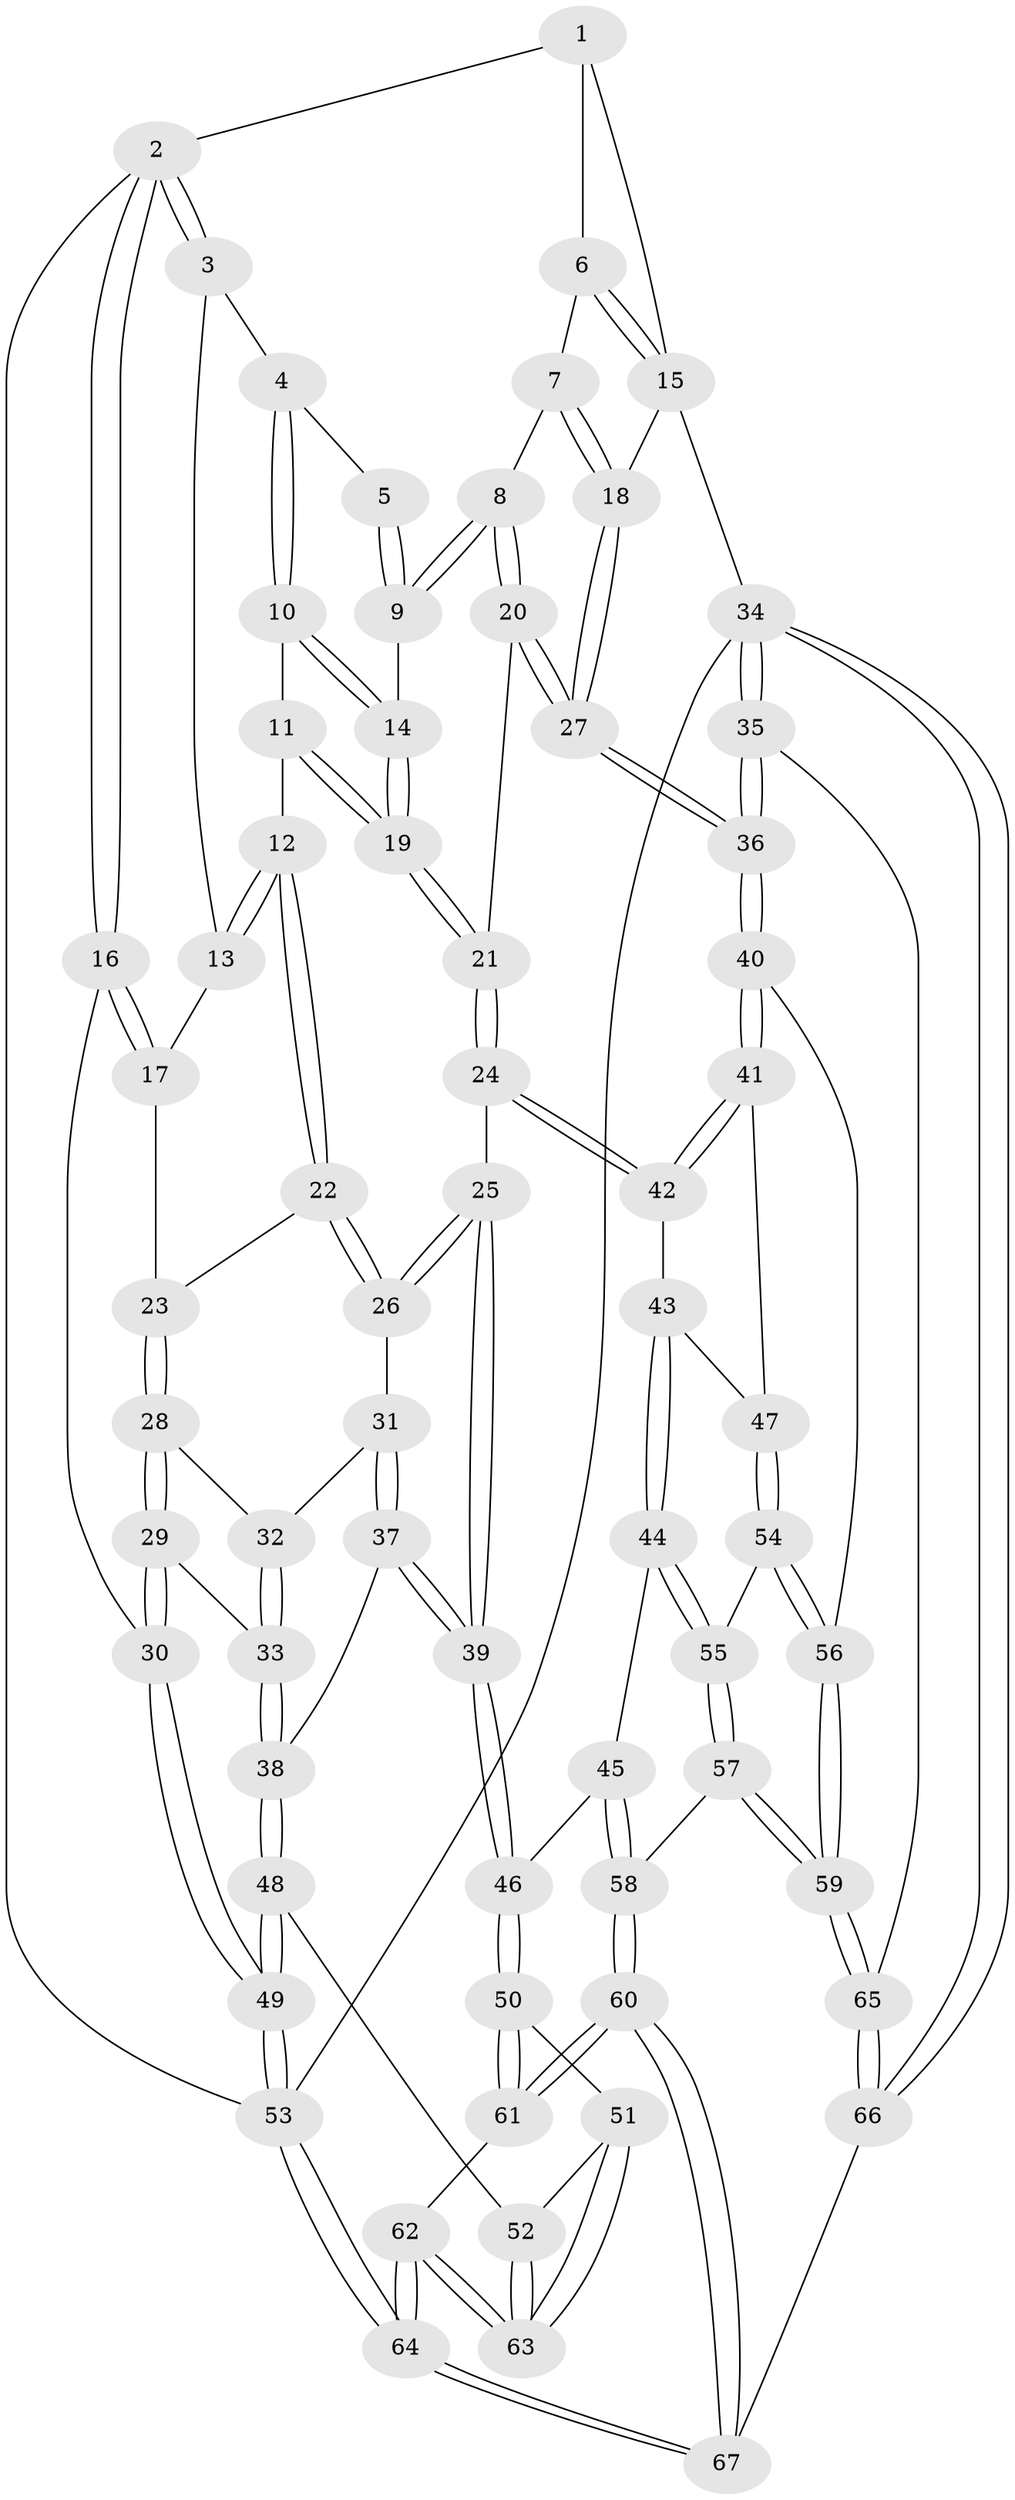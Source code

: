// coarse degree distribution, {5: 0.38461538461538464, 4: 0.38461538461538464, 3: 0.1794871794871795, 6: 0.02564102564102564, 2: 0.02564102564102564}
// Generated by graph-tools (version 1.1) at 2025/52/02/27/25 19:52:37]
// undirected, 67 vertices, 164 edges
graph export_dot {
graph [start="1"]
  node [color=gray90,style=filled];
  1 [pos="+0.8551115802767015+0"];
  2 [pos="+0+0"];
  3 [pos="+0.18657506619361497+0"];
  4 [pos="+0.5054053624161013+0"];
  5 [pos="+0.6142336797755366+0"];
  6 [pos="+0.8880353529377762+0.11035936976533202"];
  7 [pos="+0.8735648967695943+0.1356915785133715"];
  8 [pos="+0.8288377083675329+0.20741775563932122"];
  9 [pos="+0.7796428319615137+0.18193920516829834"];
  10 [pos="+0.48664269113299086+0.06423999737259271"];
  11 [pos="+0.4824183006062017+0.07815416071188756"];
  12 [pos="+0.3220595189697949+0.22089194471155135"];
  13 [pos="+0.15120406154364155+0.09327711586851505"];
  14 [pos="+0.7222262952100449+0.19058326720488974"];
  15 [pos="+1+0.022594906347580858"];
  16 [pos="+0+0.19611574312310281"];
  17 [pos="+0.035401696867251614+0.1981019789064294"];
  18 [pos="+1+0.2254559187189491"];
  19 [pos="+0.5715836203585922+0.281176086999225"];
  20 [pos="+0.8764396665812334+0.3298959161435094"];
  21 [pos="+0.561347634366437+0.4069969670675022"];
  22 [pos="+0.32151618578200136+0.2301854389241644"];
  23 [pos="+0.1313127754494037+0.3558670964228924"];
  24 [pos="+0.5247137505492712+0.45553925551037355"];
  25 [pos="+0.4731315396791263+0.4471227111516694"];
  26 [pos="+0.41254431883444215+0.41983132586279276"];
  27 [pos="+1+0.4922783018444266"];
  28 [pos="+0.1307117238985997+0.3860303941903286"];
  29 [pos="+0.06744103085384161+0.4590791099282584"];
  30 [pos="+0+0.5201335094217437"];
  31 [pos="+0.34863866182278586+0.4394227060078683"];
  32 [pos="+0.2410802429975633+0.4383858223597915"];
  33 [pos="+0.1834760688543044+0.6499622134767806"];
  34 [pos="+1+1"];
  35 [pos="+1+0.6926996130935341"];
  36 [pos="+1+0.6438562665457692"];
  37 [pos="+0.21623623695739888+0.6653930385819918"];
  38 [pos="+0.18408075307898847+0.6519536896648379"];
  39 [pos="+0.2700106902891044+0.7068126458864462"];
  40 [pos="+0.8216205798476602+0.6707646631304858"];
  41 [pos="+0.7247245626649779+0.6271802639760727"];
  42 [pos="+0.5309163998624242+0.46875672185636635"];
  43 [pos="+0.5164737282854663+0.5221348481548835"];
  44 [pos="+0.38237187685919827+0.7386558122117916"];
  45 [pos="+0.3544209159984493+0.7432942650739329"];
  46 [pos="+0.2876252969585632+0.7332245151147009"];
  47 [pos="+0.5267529312907241+0.7401595791974157"];
  48 [pos="+0+0.7512602568770399"];
  49 [pos="+0+0.7536457607406675"];
  50 [pos="+0.26801376450612147+0.7875963531853187"];
  51 [pos="+0.16558639337531686+0.8269272172373031"];
  52 [pos="+0.05469814883578954+0.8225469289885201"];
  53 [pos="+0+1"];
  54 [pos="+0.5111891725431614+0.7695551686189012"];
  55 [pos="+0.5059624449895345+0.7704750772209497"];
  56 [pos="+0.6485316120478611+0.8699197385069874"];
  57 [pos="+0.4616660607221753+0.8939614482793538"];
  58 [pos="+0.41615761816570623+0.9049552418979095"];
  59 [pos="+0.6384439340318966+1"];
  60 [pos="+0.31839544569819506+1"];
  61 [pos="+0.26748715185398264+0.8104765489805524"];
  62 [pos="+0.135685734748587+0.9425945823376979"];
  63 [pos="+0.1347492969189856+0.9403662636451842"];
  64 [pos="+0.15298752203199398+1"];
  65 [pos="+0.6473245316255413+1"];
  66 [pos="+0.6440187883230883+1"];
  67 [pos="+0.2894095313792763+1"];
  1 -- 2;
  1 -- 6;
  1 -- 15;
  2 -- 3;
  2 -- 3;
  2 -- 16;
  2 -- 16;
  2 -- 53;
  3 -- 4;
  3 -- 13;
  4 -- 5;
  4 -- 10;
  4 -- 10;
  5 -- 9;
  5 -- 9;
  6 -- 7;
  6 -- 15;
  6 -- 15;
  7 -- 8;
  7 -- 18;
  7 -- 18;
  8 -- 9;
  8 -- 9;
  8 -- 20;
  8 -- 20;
  9 -- 14;
  10 -- 11;
  10 -- 14;
  10 -- 14;
  11 -- 12;
  11 -- 19;
  11 -- 19;
  12 -- 13;
  12 -- 13;
  12 -- 22;
  12 -- 22;
  13 -- 17;
  14 -- 19;
  14 -- 19;
  15 -- 18;
  15 -- 34;
  16 -- 17;
  16 -- 17;
  16 -- 30;
  17 -- 23;
  18 -- 27;
  18 -- 27;
  19 -- 21;
  19 -- 21;
  20 -- 21;
  20 -- 27;
  20 -- 27;
  21 -- 24;
  21 -- 24;
  22 -- 23;
  22 -- 26;
  22 -- 26;
  23 -- 28;
  23 -- 28;
  24 -- 25;
  24 -- 42;
  24 -- 42;
  25 -- 26;
  25 -- 26;
  25 -- 39;
  25 -- 39;
  26 -- 31;
  27 -- 36;
  27 -- 36;
  28 -- 29;
  28 -- 29;
  28 -- 32;
  29 -- 30;
  29 -- 30;
  29 -- 33;
  30 -- 49;
  30 -- 49;
  31 -- 32;
  31 -- 37;
  31 -- 37;
  32 -- 33;
  32 -- 33;
  33 -- 38;
  33 -- 38;
  34 -- 35;
  34 -- 35;
  34 -- 66;
  34 -- 66;
  34 -- 53;
  35 -- 36;
  35 -- 36;
  35 -- 65;
  36 -- 40;
  36 -- 40;
  37 -- 38;
  37 -- 39;
  37 -- 39;
  38 -- 48;
  38 -- 48;
  39 -- 46;
  39 -- 46;
  40 -- 41;
  40 -- 41;
  40 -- 56;
  41 -- 42;
  41 -- 42;
  41 -- 47;
  42 -- 43;
  43 -- 44;
  43 -- 44;
  43 -- 47;
  44 -- 45;
  44 -- 55;
  44 -- 55;
  45 -- 46;
  45 -- 58;
  45 -- 58;
  46 -- 50;
  46 -- 50;
  47 -- 54;
  47 -- 54;
  48 -- 49;
  48 -- 49;
  48 -- 52;
  49 -- 53;
  49 -- 53;
  50 -- 51;
  50 -- 61;
  50 -- 61;
  51 -- 52;
  51 -- 63;
  51 -- 63;
  52 -- 63;
  52 -- 63;
  53 -- 64;
  53 -- 64;
  54 -- 55;
  54 -- 56;
  54 -- 56;
  55 -- 57;
  55 -- 57;
  56 -- 59;
  56 -- 59;
  57 -- 58;
  57 -- 59;
  57 -- 59;
  58 -- 60;
  58 -- 60;
  59 -- 65;
  59 -- 65;
  60 -- 61;
  60 -- 61;
  60 -- 67;
  60 -- 67;
  61 -- 62;
  62 -- 63;
  62 -- 63;
  62 -- 64;
  62 -- 64;
  64 -- 67;
  64 -- 67;
  65 -- 66;
  65 -- 66;
  66 -- 67;
}
